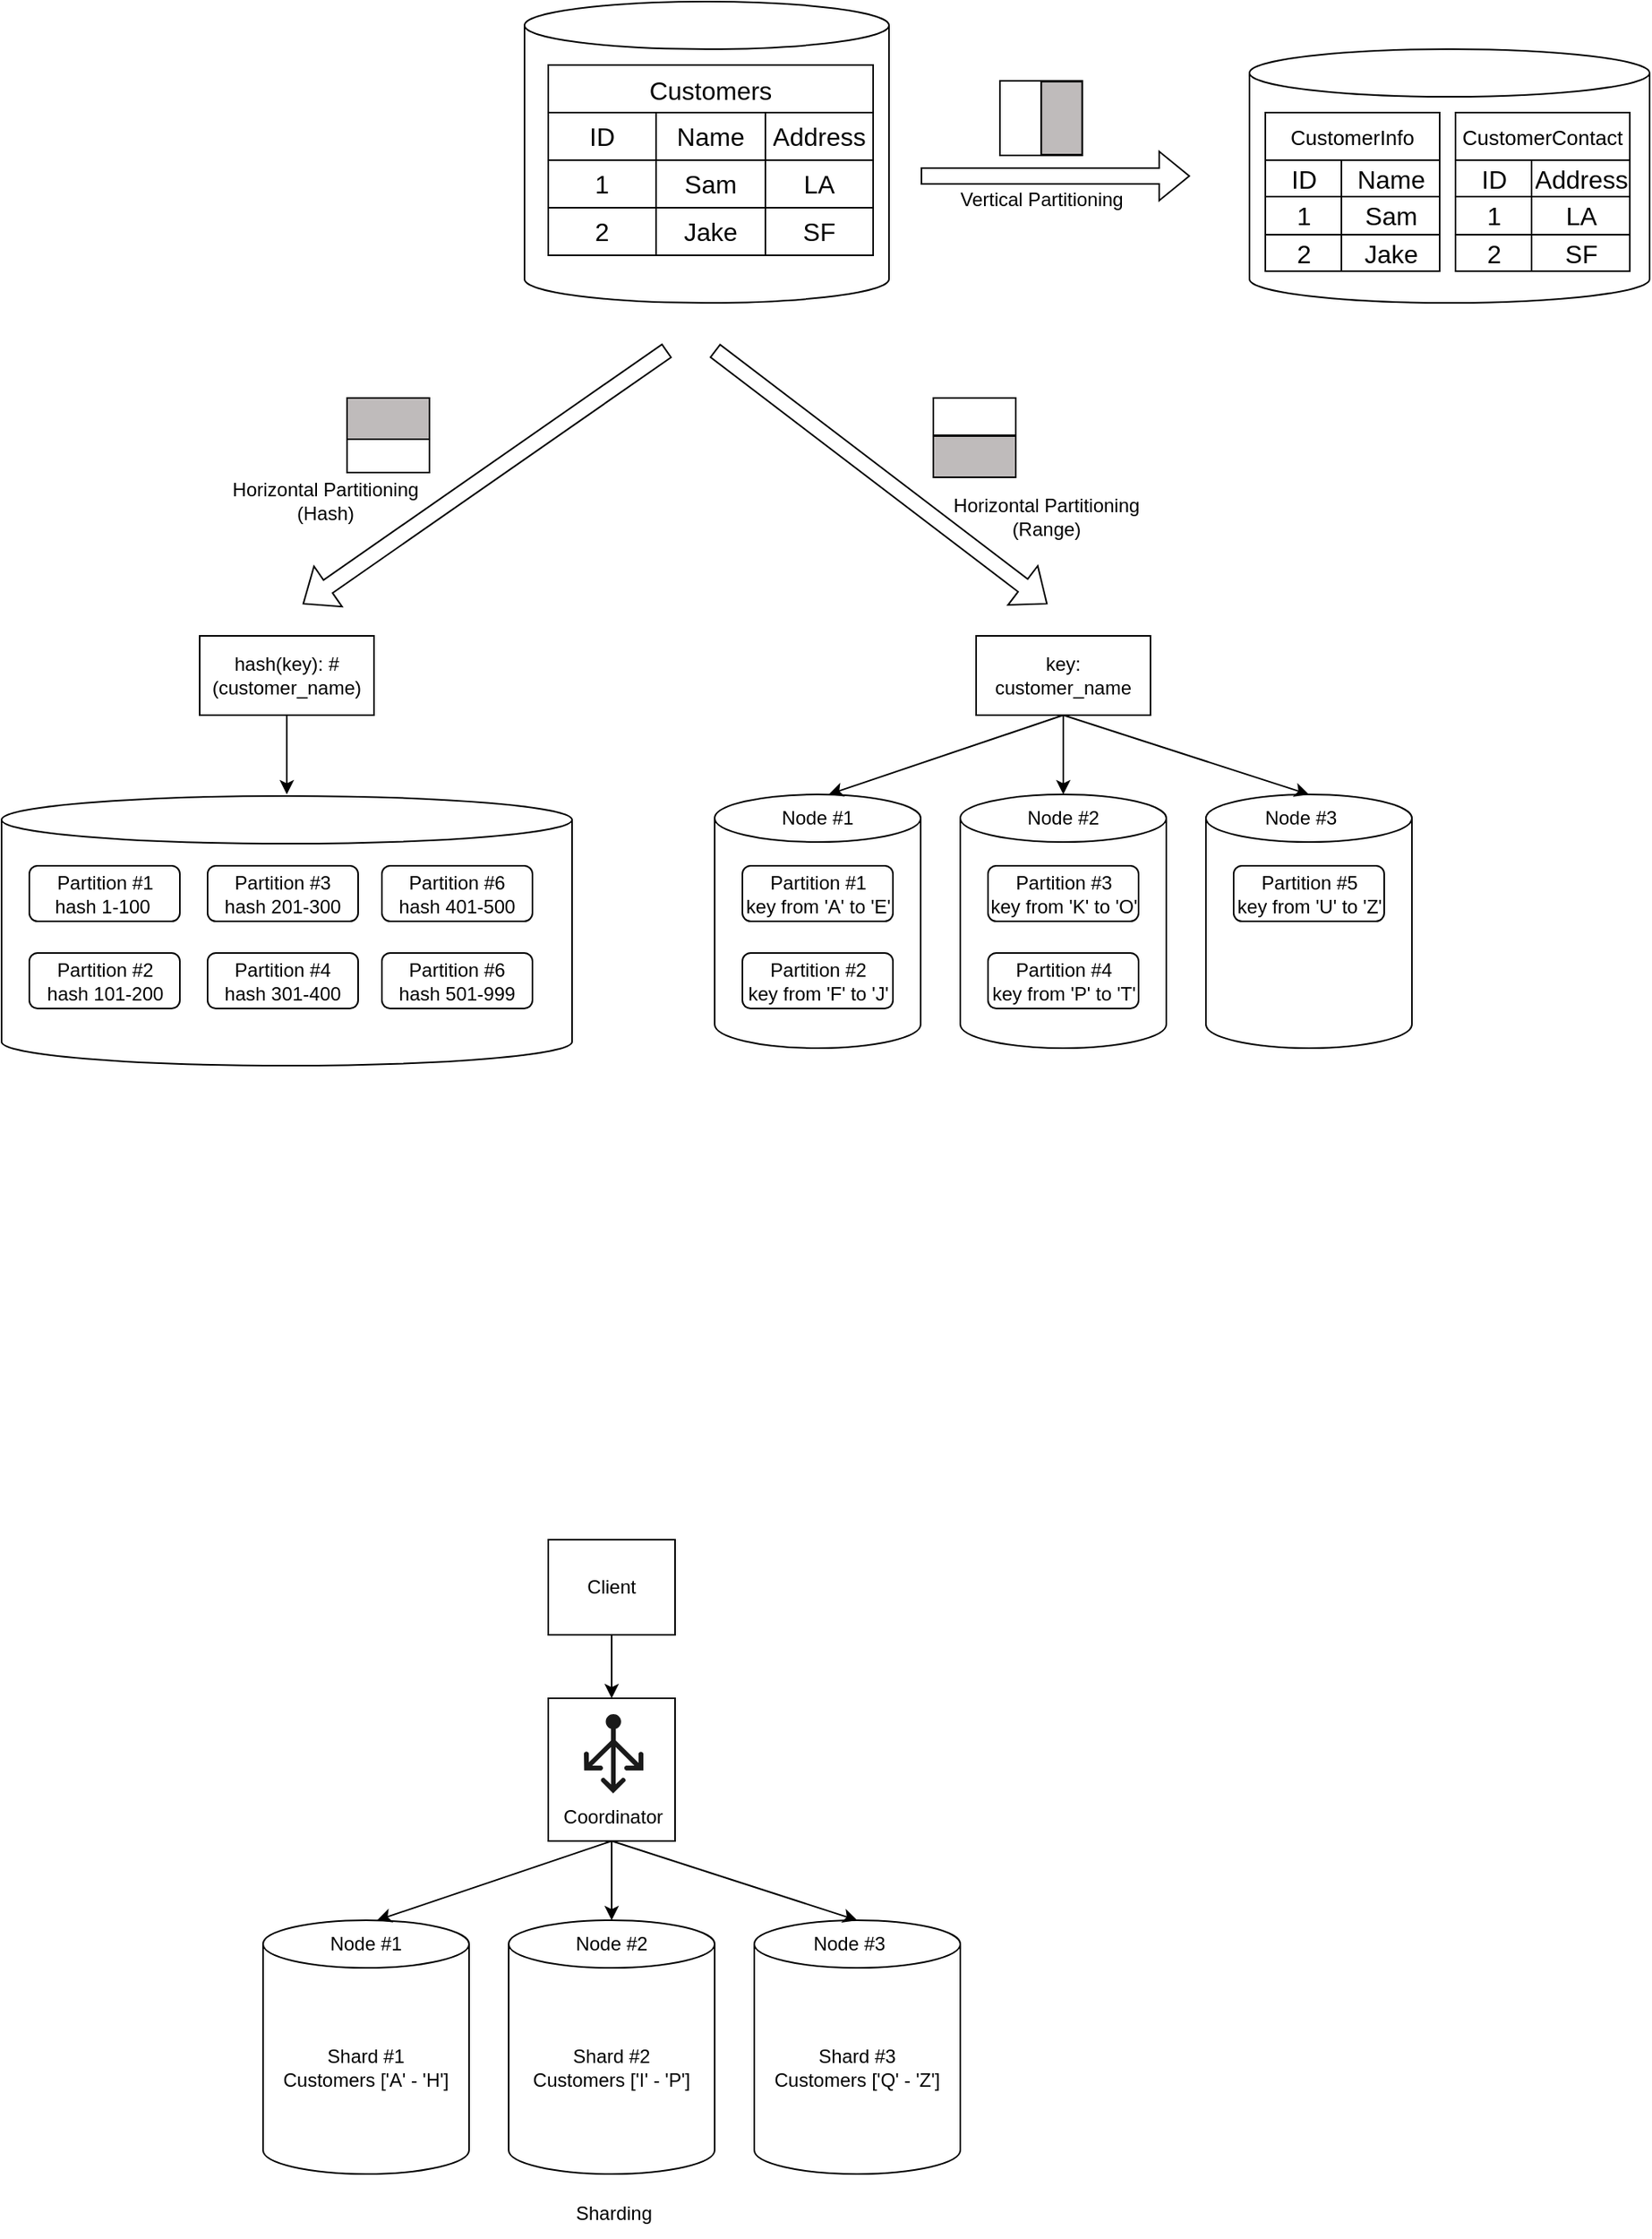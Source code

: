 <mxfile version="21.6.6" type="github">
  <diagram name="Page-1" id="3T8mIMUyTgIuzdXL4rhK">
    <mxGraphModel dx="1972" dy="584" grid="1" gridSize="10" guides="1" tooltips="1" connect="1" arrows="1" fold="1" page="1" pageScale="1" pageWidth="850" pageHeight="1100" math="0" shadow="0">
      <root>
        <mxCell id="0" />
        <mxCell id="1" parent="0" />
        <mxCell id="04vwQ_vdk3KXBg4iKfQk-81" value="" style="rounded=0;whiteSpace=wrap;html=1;" parent="1" vertex="1">
          <mxGeometry x="-75" y="1250" width="80" height="90" as="geometry" />
        </mxCell>
        <mxCell id="04vwQ_vdk3KXBg4iKfQk-1" value="" style="shape=cylinder3;whiteSpace=wrap;html=1;boundedLbl=1;backgroundOutline=1;size=15;" parent="1" vertex="1">
          <mxGeometry x="30" y="680" width="130" height="160" as="geometry" />
        </mxCell>
        <mxCell id="04vwQ_vdk3KXBg4iKfQk-4" value="Partition #1&lt;br&gt;key from &#39;A&#39; to &#39;E&#39;" style="rounded=1;whiteSpace=wrap;html=1;" parent="1" vertex="1">
          <mxGeometry x="47.5" y="725" width="95" height="35" as="geometry" />
        </mxCell>
        <mxCell id="04vwQ_vdk3KXBg4iKfQk-9" value="key: customer_name" style="rounded=0;whiteSpace=wrap;html=1;" parent="1" vertex="1">
          <mxGeometry x="195" y="580" width="110" height="50" as="geometry" />
        </mxCell>
        <mxCell id="04vwQ_vdk3KXBg4iKfQk-10" value="Partition #2&lt;br&gt;key from &#39;F&#39; to &#39;J&#39;" style="rounded=1;whiteSpace=wrap;html=1;" parent="1" vertex="1">
          <mxGeometry x="47.5" y="780" width="95" height="35" as="geometry" />
        </mxCell>
        <mxCell id="04vwQ_vdk3KXBg4iKfQk-11" value="" style="shape=cylinder3;whiteSpace=wrap;html=1;boundedLbl=1;backgroundOutline=1;size=15;" parent="1" vertex="1">
          <mxGeometry x="185" y="680" width="130" height="160" as="geometry" />
        </mxCell>
        <mxCell id="04vwQ_vdk3KXBg4iKfQk-12" value="Partition #3&lt;br&gt;key from &#39;K&#39; to &#39;O&#39;" style="rounded=1;whiteSpace=wrap;html=1;" parent="1" vertex="1">
          <mxGeometry x="202.5" y="725" width="95" height="35" as="geometry" />
        </mxCell>
        <mxCell id="04vwQ_vdk3KXBg4iKfQk-13" value="Partition #4&lt;br&gt;key from &#39;P&#39; to &#39;T&#39;" style="rounded=1;whiteSpace=wrap;html=1;" parent="1" vertex="1">
          <mxGeometry x="202.5" y="780" width="95" height="35" as="geometry" />
        </mxCell>
        <mxCell id="04vwQ_vdk3KXBg4iKfQk-14" value="" style="shape=cylinder3;whiteSpace=wrap;html=1;boundedLbl=1;backgroundOutline=1;size=15;" parent="1" vertex="1">
          <mxGeometry x="340" y="680" width="130" height="160" as="geometry" />
        </mxCell>
        <mxCell id="04vwQ_vdk3KXBg4iKfQk-15" value="Partition #5&lt;br&gt;key from &#39;U&#39; to &#39;Z&#39;" style="rounded=1;whiteSpace=wrap;html=1;" parent="1" vertex="1">
          <mxGeometry x="357.5" y="725" width="95" height="35" as="geometry" />
        </mxCell>
        <mxCell id="04vwQ_vdk3KXBg4iKfQk-17" value="" style="endArrow=classic;html=1;rounded=0;exitX=0.5;exitY=1;exitDx=0;exitDy=0;entryX=0.554;entryY=0;entryDx=0;entryDy=0;entryPerimeter=0;" parent="1" source="04vwQ_vdk3KXBg4iKfQk-9" target="04vwQ_vdk3KXBg4iKfQk-1" edge="1">
          <mxGeometry width="50" height="50" relative="1" as="geometry">
            <mxPoint x="400" y="740" as="sourcePoint" />
            <mxPoint x="450" y="690" as="targetPoint" />
          </mxGeometry>
        </mxCell>
        <mxCell id="04vwQ_vdk3KXBg4iKfQk-18" value="" style="endArrow=classic;html=1;rounded=0;exitX=0.5;exitY=1;exitDx=0;exitDy=0;" parent="1" source="04vwQ_vdk3KXBg4iKfQk-9" target="04vwQ_vdk3KXBg4iKfQk-11" edge="1">
          <mxGeometry width="50" height="50" relative="1" as="geometry">
            <mxPoint x="260" y="640" as="sourcePoint" />
            <mxPoint x="112" y="690" as="targetPoint" />
          </mxGeometry>
        </mxCell>
        <mxCell id="04vwQ_vdk3KXBg4iKfQk-19" value="" style="endArrow=classic;html=1;rounded=0;exitX=0.5;exitY=1;exitDx=0;exitDy=0;entryX=0.5;entryY=0;entryDx=0;entryDy=0;entryPerimeter=0;" parent="1" source="04vwQ_vdk3KXBg4iKfQk-9" target="04vwQ_vdk3KXBg4iKfQk-14" edge="1">
          <mxGeometry width="50" height="50" relative="1" as="geometry">
            <mxPoint x="260" y="640" as="sourcePoint" />
            <mxPoint x="260" y="690" as="targetPoint" />
          </mxGeometry>
        </mxCell>
        <mxCell id="04vwQ_vdk3KXBg4iKfQk-43" value="" style="shape=cylinder3;whiteSpace=wrap;html=1;boundedLbl=1;backgroundOutline=1;size=15;" parent="1" vertex="1">
          <mxGeometry x="-420" y="681" width="360" height="170" as="geometry" />
        </mxCell>
        <mxCell id="04vwQ_vdk3KXBg4iKfQk-44" value="Partition #1&lt;br&gt;hash 1-100&amp;nbsp;" style="rounded=1;whiteSpace=wrap;html=1;" parent="1" vertex="1">
          <mxGeometry x="-402.5" y="725" width="95" height="35" as="geometry" />
        </mxCell>
        <mxCell id="04vwQ_vdk3KXBg4iKfQk-45" value="hash(key): #(customer_name)" style="rounded=0;whiteSpace=wrap;html=1;" parent="1" vertex="1">
          <mxGeometry x="-295" y="580" width="110" height="50" as="geometry" />
        </mxCell>
        <mxCell id="04vwQ_vdk3KXBg4iKfQk-46" value="Partition #2&lt;br&gt;hash 101-200" style="rounded=1;whiteSpace=wrap;html=1;" parent="1" vertex="1">
          <mxGeometry x="-402.5" y="780" width="95" height="35" as="geometry" />
        </mxCell>
        <mxCell id="04vwQ_vdk3KXBg4iKfQk-48" value="Partition #3&lt;br&gt;hash 201-300" style="rounded=1;whiteSpace=wrap;html=1;" parent="1" vertex="1">
          <mxGeometry x="-290" y="725" width="95" height="35" as="geometry" />
        </mxCell>
        <mxCell id="04vwQ_vdk3KXBg4iKfQk-49" value="Partition #4&lt;br&gt;hash 301-400" style="rounded=1;whiteSpace=wrap;html=1;" parent="1" vertex="1">
          <mxGeometry x="-290" y="780" width="95" height="35" as="geometry" />
        </mxCell>
        <mxCell id="04vwQ_vdk3KXBg4iKfQk-51" value="Partition #6&lt;br style=&quot;border-color: var(--border-color);&quot;&gt;hash 401-500" style="rounded=1;whiteSpace=wrap;html=1;" parent="1" vertex="1">
          <mxGeometry x="-180" y="725" width="95" height="35" as="geometry" />
        </mxCell>
        <mxCell id="04vwQ_vdk3KXBg4iKfQk-53" value="" style="endArrow=classic;html=1;rounded=0;exitX=0.5;exitY=1;exitDx=0;exitDy=0;" parent="1" source="04vwQ_vdk3KXBg4iKfQk-45" edge="1">
          <mxGeometry width="50" height="50" relative="1" as="geometry">
            <mxPoint x="-230" y="640" as="sourcePoint" />
            <mxPoint x="-240" y="680.0" as="targetPoint" />
          </mxGeometry>
        </mxCell>
        <mxCell id="04vwQ_vdk3KXBg4iKfQk-55" value="Partition #6&lt;br&gt;hash 501-999" style="rounded=1;whiteSpace=wrap;html=1;" parent="1" vertex="1">
          <mxGeometry x="-180" y="780" width="95" height="35" as="geometry" />
        </mxCell>
        <mxCell id="04vwQ_vdk3KXBg4iKfQk-56" value="Node #1" style="text;html=1;strokeColor=none;fillColor=none;align=center;verticalAlign=middle;whiteSpace=wrap;rounded=0;" parent="1" vertex="1">
          <mxGeometry x="65" y="680" width="60" height="30" as="geometry" />
        </mxCell>
        <mxCell id="04vwQ_vdk3KXBg4iKfQk-57" value="Node #2" style="text;html=1;strokeColor=none;fillColor=none;align=center;verticalAlign=middle;whiteSpace=wrap;rounded=0;" parent="1" vertex="1">
          <mxGeometry x="220" y="680" width="60" height="30" as="geometry" />
        </mxCell>
        <mxCell id="04vwQ_vdk3KXBg4iKfQk-58" value="Node #3" style="text;html=1;strokeColor=none;fillColor=none;align=center;verticalAlign=middle;whiteSpace=wrap;rounded=0;" parent="1" vertex="1">
          <mxGeometry x="370" y="680" width="60" height="30" as="geometry" />
        </mxCell>
        <mxCell id="04vwQ_vdk3KXBg4iKfQk-63" value="Horizontal Partitioning (Range)" style="text;html=1;strokeColor=none;fillColor=none;align=center;verticalAlign=middle;whiteSpace=wrap;rounded=0;" parent="1" vertex="1">
          <mxGeometry x="172.5" y="490" width="132.5" height="30" as="geometry" />
        </mxCell>
        <mxCell id="04vwQ_vdk3KXBg4iKfQk-64" value="Shard #1&lt;br style=&quot;border-color: var(--border-color);&quot;&gt;Customers [&#39;A&#39; - &#39;H&#39;]" style="shape=cylinder3;whiteSpace=wrap;html=1;boundedLbl=1;backgroundOutline=1;size=15;" parent="1" vertex="1">
          <mxGeometry x="-255" y="1390" width="130" height="160" as="geometry" />
        </mxCell>
        <mxCell id="04vwQ_vdk3KXBg4iKfQk-68" value="Shard #2&lt;br style=&quot;border-color: var(--border-color);&quot;&gt;Customers [&#39;I&#39; - &#39;P&#39;]" style="shape=cylinder3;whiteSpace=wrap;html=1;boundedLbl=1;backgroundOutline=1;size=15;" parent="1" vertex="1">
          <mxGeometry x="-100" y="1390" width="130" height="160" as="geometry" />
        </mxCell>
        <mxCell id="04vwQ_vdk3KXBg4iKfQk-71" value="Shard #3&lt;br style=&quot;border-color: var(--border-color);&quot;&gt;Customers [&#39;Q&#39; - &#39;Z&#39;]" style="shape=cylinder3;whiteSpace=wrap;html=1;boundedLbl=1;backgroundOutline=1;size=15;" parent="1" vertex="1">
          <mxGeometry x="55" y="1390" width="130" height="160" as="geometry" />
        </mxCell>
        <mxCell id="04vwQ_vdk3KXBg4iKfQk-73" value="" style="endArrow=classic;html=1;rounded=0;exitX=0.5;exitY=1;exitDx=0;exitDy=0;entryX=0.554;entryY=0;entryDx=0;entryDy=0;entryPerimeter=0;" parent="1" target="04vwQ_vdk3KXBg4iKfQk-64" edge="1">
          <mxGeometry width="50" height="50" relative="1" as="geometry">
            <mxPoint x="-35" y="1340" as="sourcePoint" />
            <mxPoint x="165" y="1400" as="targetPoint" />
          </mxGeometry>
        </mxCell>
        <mxCell id="04vwQ_vdk3KXBg4iKfQk-74" value="" style="endArrow=classic;html=1;rounded=0;exitX=0.5;exitY=1;exitDx=0;exitDy=0;" parent="1" target="04vwQ_vdk3KXBg4iKfQk-68" edge="1">
          <mxGeometry width="50" height="50" relative="1" as="geometry">
            <mxPoint x="-35" y="1340" as="sourcePoint" />
            <mxPoint x="-173" y="1400" as="targetPoint" />
          </mxGeometry>
        </mxCell>
        <mxCell id="04vwQ_vdk3KXBg4iKfQk-75" value="" style="endArrow=classic;html=1;rounded=0;exitX=0.5;exitY=1;exitDx=0;exitDy=0;entryX=0.5;entryY=0;entryDx=0;entryDy=0;entryPerimeter=0;" parent="1" target="04vwQ_vdk3KXBg4iKfQk-71" edge="1">
          <mxGeometry width="50" height="50" relative="1" as="geometry">
            <mxPoint x="-35" y="1340" as="sourcePoint" />
            <mxPoint x="-25" y="1400" as="targetPoint" />
          </mxGeometry>
        </mxCell>
        <mxCell id="04vwQ_vdk3KXBg4iKfQk-76" value="Node #1" style="text;html=1;strokeColor=none;fillColor=none;align=center;verticalAlign=middle;whiteSpace=wrap;rounded=0;" parent="1" vertex="1">
          <mxGeometry x="-220" y="1390" width="60" height="30" as="geometry" />
        </mxCell>
        <mxCell id="04vwQ_vdk3KXBg4iKfQk-77" value="Node #2" style="text;html=1;strokeColor=none;fillColor=none;align=center;verticalAlign=middle;whiteSpace=wrap;rounded=0;" parent="1" vertex="1">
          <mxGeometry x="-65" y="1390" width="60" height="30" as="geometry" />
        </mxCell>
        <mxCell id="04vwQ_vdk3KXBg4iKfQk-78" value="Node #3" style="text;html=1;strokeColor=none;fillColor=none;align=center;verticalAlign=middle;whiteSpace=wrap;rounded=0;" parent="1" vertex="1">
          <mxGeometry x="85" y="1390" width="60" height="30" as="geometry" />
        </mxCell>
        <mxCell id="04vwQ_vdk3KXBg4iKfQk-79" value="Sharding" style="text;html=1;strokeColor=none;fillColor=none;align=center;verticalAlign=middle;whiteSpace=wrap;rounded=0;" parent="1" vertex="1">
          <mxGeometry x="-100" y="1560" width="132.5" height="30" as="geometry" />
        </mxCell>
        <mxCell id="04vwQ_vdk3KXBg4iKfQk-80" value="" style="verticalLabelPosition=bottom;html=1;verticalAlign=top;align=center;strokeColor=none;fillColor=#1A1A1A;shape=mxgraph.azure.load_balancer_generic;pointerEvents=1;" parent="1" vertex="1">
          <mxGeometry x="-52.5" y="1260" width="37.5" height="50" as="geometry" />
        </mxCell>
        <mxCell id="04vwQ_vdk3KXBg4iKfQk-82" value="Coordinator" style="text;html=1;strokeColor=none;fillColor=none;align=center;verticalAlign=middle;whiteSpace=wrap;rounded=0;" parent="1" vertex="1">
          <mxGeometry x="-64" y="1310" width="60" height="30" as="geometry" />
        </mxCell>
        <mxCell id="04vwQ_vdk3KXBg4iKfQk-83" value="Client" style="rounded=0;whiteSpace=wrap;html=1;" parent="1" vertex="1">
          <mxGeometry x="-75" y="1150" width="80" height="60" as="geometry" />
        </mxCell>
        <mxCell id="04vwQ_vdk3KXBg4iKfQk-84" value="" style="endArrow=classic;html=1;rounded=0;exitX=0.5;exitY=1;exitDx=0;exitDy=0;entryX=0.5;entryY=0;entryDx=0;entryDy=0;" parent="1" source="04vwQ_vdk3KXBg4iKfQk-83" target="04vwQ_vdk3KXBg4iKfQk-81" edge="1">
          <mxGeometry width="50" height="50" relative="1" as="geometry">
            <mxPoint x="-55" y="1320" as="sourcePoint" />
            <mxPoint x="-5" y="1270" as="targetPoint" />
          </mxGeometry>
        </mxCell>
        <mxCell id="yDdpzn9vIUHeJXfU6o_u-1" value="" style="shape=cylinder3;whiteSpace=wrap;html=1;boundedLbl=1;backgroundOutline=1;size=15;" parent="1" vertex="1">
          <mxGeometry x="-90" y="180" width="230" height="190" as="geometry" />
        </mxCell>
        <mxCell id="yDdpzn9vIUHeJXfU6o_u-2" value="Customers" style="shape=table;startSize=30;container=1;collapsible=0;childLayout=tableLayout;strokeColor=default;fontSize=16;" parent="1" vertex="1">
          <mxGeometry x="-75" y="220" width="205" height="120" as="geometry" />
        </mxCell>
        <mxCell id="yDdpzn9vIUHeJXfU6o_u-3" value="" style="shape=tableRow;horizontal=0;startSize=0;swimlaneHead=0;swimlaneBody=0;strokeColor=inherit;top=0;left=0;bottom=0;right=0;collapsible=0;dropTarget=0;fillColor=none;points=[[0,0.5],[1,0.5]];portConstraint=eastwest;fontSize=16;" parent="yDdpzn9vIUHeJXfU6o_u-2" vertex="1">
          <mxGeometry y="30" width="205" height="30" as="geometry" />
        </mxCell>
        <mxCell id="yDdpzn9vIUHeJXfU6o_u-4" value="ID" style="shape=partialRectangle;html=1;whiteSpace=wrap;connectable=0;strokeColor=inherit;overflow=hidden;fillColor=none;top=0;left=0;bottom=0;right=0;pointerEvents=1;fontSize=16;" parent="yDdpzn9vIUHeJXfU6o_u-3" vertex="1">
          <mxGeometry width="68" height="30" as="geometry">
            <mxRectangle width="68" height="30" as="alternateBounds" />
          </mxGeometry>
        </mxCell>
        <mxCell id="yDdpzn9vIUHeJXfU6o_u-5" value="Name" style="shape=partialRectangle;html=1;whiteSpace=wrap;connectable=0;strokeColor=inherit;overflow=hidden;fillColor=none;top=0;left=0;bottom=0;right=0;pointerEvents=1;fontSize=16;" parent="yDdpzn9vIUHeJXfU6o_u-3" vertex="1">
          <mxGeometry x="68" width="69" height="30" as="geometry">
            <mxRectangle width="69" height="30" as="alternateBounds" />
          </mxGeometry>
        </mxCell>
        <mxCell id="yDdpzn9vIUHeJXfU6o_u-6" value="Address" style="shape=partialRectangle;html=1;whiteSpace=wrap;connectable=0;strokeColor=inherit;overflow=hidden;fillColor=none;top=0;left=0;bottom=0;right=0;pointerEvents=1;fontSize=16;" parent="yDdpzn9vIUHeJXfU6o_u-3" vertex="1">
          <mxGeometry x="137" width="68" height="30" as="geometry">
            <mxRectangle width="68" height="30" as="alternateBounds" />
          </mxGeometry>
        </mxCell>
        <mxCell id="yDdpzn9vIUHeJXfU6o_u-7" value="" style="shape=tableRow;horizontal=0;startSize=0;swimlaneHead=0;swimlaneBody=0;strokeColor=inherit;top=0;left=0;bottom=0;right=0;collapsible=0;dropTarget=0;fillColor=none;points=[[0,0.5],[1,0.5]];portConstraint=eastwest;fontSize=16;" parent="yDdpzn9vIUHeJXfU6o_u-2" vertex="1">
          <mxGeometry y="60" width="205" height="30" as="geometry" />
        </mxCell>
        <mxCell id="yDdpzn9vIUHeJXfU6o_u-8" value="1" style="shape=partialRectangle;html=1;whiteSpace=wrap;connectable=0;strokeColor=inherit;overflow=hidden;fillColor=none;top=0;left=0;bottom=0;right=0;pointerEvents=1;fontSize=16;" parent="yDdpzn9vIUHeJXfU6o_u-7" vertex="1">
          <mxGeometry width="68" height="30" as="geometry">
            <mxRectangle width="68" height="30" as="alternateBounds" />
          </mxGeometry>
        </mxCell>
        <mxCell id="yDdpzn9vIUHeJXfU6o_u-9" value="Sam" style="shape=partialRectangle;html=1;whiteSpace=wrap;connectable=0;strokeColor=inherit;overflow=hidden;fillColor=none;top=0;left=0;bottom=0;right=0;pointerEvents=1;fontSize=16;" parent="yDdpzn9vIUHeJXfU6o_u-7" vertex="1">
          <mxGeometry x="68" width="69" height="30" as="geometry">
            <mxRectangle width="69" height="30" as="alternateBounds" />
          </mxGeometry>
        </mxCell>
        <mxCell id="yDdpzn9vIUHeJXfU6o_u-10" value="LA" style="shape=partialRectangle;html=1;whiteSpace=wrap;connectable=0;strokeColor=inherit;overflow=hidden;fillColor=none;top=0;left=0;bottom=0;right=0;pointerEvents=1;fontSize=16;" parent="yDdpzn9vIUHeJXfU6o_u-7" vertex="1">
          <mxGeometry x="137" width="68" height="30" as="geometry">
            <mxRectangle width="68" height="30" as="alternateBounds" />
          </mxGeometry>
        </mxCell>
        <mxCell id="yDdpzn9vIUHeJXfU6o_u-11" value="" style="shape=tableRow;horizontal=0;startSize=0;swimlaneHead=0;swimlaneBody=0;strokeColor=inherit;top=0;left=0;bottom=0;right=0;collapsible=0;dropTarget=0;fillColor=none;points=[[0,0.5],[1,0.5]];portConstraint=eastwest;fontSize=16;" parent="yDdpzn9vIUHeJXfU6o_u-2" vertex="1">
          <mxGeometry y="90" width="205" height="30" as="geometry" />
        </mxCell>
        <mxCell id="yDdpzn9vIUHeJXfU6o_u-12" value="2" style="shape=partialRectangle;html=1;whiteSpace=wrap;connectable=0;strokeColor=inherit;overflow=hidden;fillColor=none;top=0;left=0;bottom=0;right=0;pointerEvents=1;fontSize=16;" parent="yDdpzn9vIUHeJXfU6o_u-11" vertex="1">
          <mxGeometry width="68" height="30" as="geometry">
            <mxRectangle width="68" height="30" as="alternateBounds" />
          </mxGeometry>
        </mxCell>
        <mxCell id="yDdpzn9vIUHeJXfU6o_u-13" value="Jake" style="shape=partialRectangle;html=1;whiteSpace=wrap;connectable=0;strokeColor=inherit;overflow=hidden;fillColor=none;top=0;left=0;bottom=0;right=0;pointerEvents=1;fontSize=16;" parent="yDdpzn9vIUHeJXfU6o_u-11" vertex="1">
          <mxGeometry x="68" width="69" height="30" as="geometry">
            <mxRectangle width="69" height="30" as="alternateBounds" />
          </mxGeometry>
        </mxCell>
        <mxCell id="yDdpzn9vIUHeJXfU6o_u-14" value="SF" style="shape=partialRectangle;html=1;whiteSpace=wrap;connectable=0;strokeColor=inherit;overflow=hidden;fillColor=none;top=0;left=0;bottom=0;right=0;pointerEvents=1;fontSize=16;" parent="yDdpzn9vIUHeJXfU6o_u-11" vertex="1">
          <mxGeometry x="137" width="68" height="30" as="geometry">
            <mxRectangle width="68" height="30" as="alternateBounds" />
          </mxGeometry>
        </mxCell>
        <mxCell id="yDdpzn9vIUHeJXfU6o_u-15" value="" style="shape=cylinder3;whiteSpace=wrap;html=1;boundedLbl=1;backgroundOutline=1;size=15;" parent="1" vertex="1">
          <mxGeometry x="367.5" y="210" width="252.5" height="160" as="geometry" />
        </mxCell>
        <mxCell id="yDdpzn9vIUHeJXfU6o_u-32" value="CustomerInfo" style="shape=table;startSize=30;container=1;collapsible=0;childLayout=tableLayout;strokeColor=default;fontSize=13;" parent="1" vertex="1">
          <mxGeometry x="377.5" y="250" width="110" height="100" as="geometry" />
        </mxCell>
        <mxCell id="yDdpzn9vIUHeJXfU6o_u-33" value="" style="shape=tableRow;horizontal=0;startSize=0;swimlaneHead=0;swimlaneBody=0;strokeColor=inherit;top=0;left=0;bottom=0;right=0;collapsible=0;dropTarget=0;fillColor=none;points=[[0,0.5],[1,0.5]];portConstraint=eastwest;fontSize=16;" parent="yDdpzn9vIUHeJXfU6o_u-32" vertex="1">
          <mxGeometry y="30" width="110" height="23" as="geometry" />
        </mxCell>
        <mxCell id="yDdpzn9vIUHeJXfU6o_u-34" value="ID" style="shape=partialRectangle;html=1;whiteSpace=wrap;connectable=0;strokeColor=inherit;overflow=hidden;fillColor=none;top=0;left=0;bottom=0;right=0;pointerEvents=1;fontSize=16;" parent="yDdpzn9vIUHeJXfU6o_u-33" vertex="1">
          <mxGeometry width="48" height="23" as="geometry">
            <mxRectangle width="48" height="23" as="alternateBounds" />
          </mxGeometry>
        </mxCell>
        <mxCell id="yDdpzn9vIUHeJXfU6o_u-35" value="" style="shape=partialRectangle;html=1;whiteSpace=wrap;connectable=0;strokeColor=inherit;overflow=hidden;fillColor=none;top=0;left=0;bottom=0;right=0;pointerEvents=1;fontSize=16;" parent="yDdpzn9vIUHeJXfU6o_u-33" vertex="1">
          <mxGeometry x="48" height="23" as="geometry">
            <mxRectangle height="23" as="alternateBounds" />
          </mxGeometry>
        </mxCell>
        <mxCell id="yDdpzn9vIUHeJXfU6o_u-36" value="Name" style="shape=partialRectangle;html=1;whiteSpace=wrap;connectable=0;strokeColor=inherit;overflow=hidden;fillColor=none;top=0;left=0;bottom=0;right=0;pointerEvents=1;fontSize=16;" parent="yDdpzn9vIUHeJXfU6o_u-33" vertex="1">
          <mxGeometry x="48" width="62" height="23" as="geometry">
            <mxRectangle width="62" height="23" as="alternateBounds" />
          </mxGeometry>
        </mxCell>
        <mxCell id="yDdpzn9vIUHeJXfU6o_u-37" value="" style="shape=tableRow;horizontal=0;startSize=0;swimlaneHead=0;swimlaneBody=0;strokeColor=inherit;top=0;left=0;bottom=0;right=0;collapsible=0;dropTarget=0;fillColor=none;points=[[0,0.5],[1,0.5]];portConstraint=eastwest;fontSize=16;" parent="yDdpzn9vIUHeJXfU6o_u-32" vertex="1">
          <mxGeometry y="53" width="110" height="24" as="geometry" />
        </mxCell>
        <mxCell id="yDdpzn9vIUHeJXfU6o_u-38" value="1" style="shape=partialRectangle;html=1;whiteSpace=wrap;connectable=0;strokeColor=inherit;overflow=hidden;fillColor=none;top=0;left=0;bottom=0;right=0;pointerEvents=1;fontSize=16;" parent="yDdpzn9vIUHeJXfU6o_u-37" vertex="1">
          <mxGeometry width="48" height="24" as="geometry">
            <mxRectangle width="48" height="24" as="alternateBounds" />
          </mxGeometry>
        </mxCell>
        <mxCell id="yDdpzn9vIUHeJXfU6o_u-39" value="" style="shape=partialRectangle;html=1;whiteSpace=wrap;connectable=0;strokeColor=inherit;overflow=hidden;fillColor=none;top=0;left=0;bottom=0;right=0;pointerEvents=1;fontSize=16;" parent="yDdpzn9vIUHeJXfU6o_u-37" vertex="1">
          <mxGeometry x="48" height="24" as="geometry">
            <mxRectangle height="24" as="alternateBounds" />
          </mxGeometry>
        </mxCell>
        <mxCell id="yDdpzn9vIUHeJXfU6o_u-40" value="Sam" style="shape=partialRectangle;html=1;whiteSpace=wrap;connectable=0;strokeColor=inherit;overflow=hidden;fillColor=none;top=0;left=0;bottom=0;right=0;pointerEvents=1;fontSize=16;" parent="yDdpzn9vIUHeJXfU6o_u-37" vertex="1">
          <mxGeometry x="48" width="62" height="24" as="geometry">
            <mxRectangle width="62" height="24" as="alternateBounds" />
          </mxGeometry>
        </mxCell>
        <mxCell id="yDdpzn9vIUHeJXfU6o_u-41" value="" style="shape=tableRow;horizontal=0;startSize=0;swimlaneHead=0;swimlaneBody=0;strokeColor=inherit;top=0;left=0;bottom=0;right=0;collapsible=0;dropTarget=0;fillColor=none;points=[[0,0.5],[1,0.5]];portConstraint=eastwest;fontSize=16;" parent="yDdpzn9vIUHeJXfU6o_u-32" vertex="1">
          <mxGeometry y="77" width="110" height="23" as="geometry" />
        </mxCell>
        <mxCell id="yDdpzn9vIUHeJXfU6o_u-42" value="2" style="shape=partialRectangle;html=1;whiteSpace=wrap;connectable=0;strokeColor=inherit;overflow=hidden;fillColor=none;top=0;left=0;bottom=0;right=0;pointerEvents=1;fontSize=16;" parent="yDdpzn9vIUHeJXfU6o_u-41" vertex="1">
          <mxGeometry width="48" height="23" as="geometry">
            <mxRectangle width="48" height="23" as="alternateBounds" />
          </mxGeometry>
        </mxCell>
        <mxCell id="yDdpzn9vIUHeJXfU6o_u-43" value="" style="shape=partialRectangle;html=1;whiteSpace=wrap;connectable=0;strokeColor=inherit;overflow=hidden;fillColor=none;top=0;left=0;bottom=0;right=0;pointerEvents=1;fontSize=16;" parent="yDdpzn9vIUHeJXfU6o_u-41" vertex="1">
          <mxGeometry x="48" height="23" as="geometry">
            <mxRectangle height="23" as="alternateBounds" />
          </mxGeometry>
        </mxCell>
        <mxCell id="yDdpzn9vIUHeJXfU6o_u-44" value="Jake" style="shape=partialRectangle;html=1;whiteSpace=wrap;connectable=0;strokeColor=inherit;overflow=hidden;fillColor=none;top=0;left=0;bottom=0;right=0;pointerEvents=1;fontSize=16;" parent="yDdpzn9vIUHeJXfU6o_u-41" vertex="1">
          <mxGeometry x="48" width="62" height="23" as="geometry">
            <mxRectangle width="62" height="23" as="alternateBounds" />
          </mxGeometry>
        </mxCell>
        <mxCell id="yDdpzn9vIUHeJXfU6o_u-60" value="" style="shape=flexArrow;endArrow=classic;html=1;rounded=0;" parent="1" edge="1">
          <mxGeometry width="50" height="50" relative="1" as="geometry">
            <mxPoint y="400" as="sourcePoint" />
            <mxPoint x="-230" y="560" as="targetPoint" />
          </mxGeometry>
        </mxCell>
        <mxCell id="yDdpzn9vIUHeJXfU6o_u-61" value="" style="shape=flexArrow;endArrow=classic;html=1;rounded=0;" parent="1" edge="1">
          <mxGeometry width="50" height="50" relative="1" as="geometry">
            <mxPoint x="30" y="400" as="sourcePoint" />
            <mxPoint x="240" y="560" as="targetPoint" />
          </mxGeometry>
        </mxCell>
        <mxCell id="yDdpzn9vIUHeJXfU6o_u-62" value="" style="shape=flexArrow;endArrow=classic;html=1;rounded=0;" parent="1" edge="1">
          <mxGeometry width="50" height="50" relative="1" as="geometry">
            <mxPoint x="160" y="290" as="sourcePoint" />
            <mxPoint x="330" y="290" as="targetPoint" />
          </mxGeometry>
        </mxCell>
        <mxCell id="yDdpzn9vIUHeJXfU6o_u-63" value="" style="rounded=0;whiteSpace=wrap;html=1;" parent="1" vertex="1">
          <mxGeometry x="210" y="230" width="52" height="47" as="geometry" />
        </mxCell>
        <mxCell id="yDdpzn9vIUHeJXfU6o_u-64" value="" style="endArrow=none;html=1;rounded=0;entryX=0.5;entryY=0;entryDx=0;entryDy=0;exitX=0.5;exitY=1;exitDx=0;exitDy=0;" parent="1" source="yDdpzn9vIUHeJXfU6o_u-63" target="yDdpzn9vIUHeJXfU6o_u-63" edge="1">
          <mxGeometry width="50" height="50" relative="1" as="geometry">
            <mxPoint x="220" y="450" as="sourcePoint" />
            <mxPoint x="270" y="400" as="targetPoint" />
          </mxGeometry>
        </mxCell>
        <mxCell id="yDdpzn9vIUHeJXfU6o_u-65" value="" style="rounded=0;whiteSpace=wrap;html=1;" parent="1" vertex="1">
          <mxGeometry x="-202" y="430" width="52" height="47" as="geometry" />
        </mxCell>
        <mxCell id="yDdpzn9vIUHeJXfU6o_u-66" value="" style="rounded=0;whiteSpace=wrap;html=1;" parent="1" vertex="1">
          <mxGeometry x="168" y="430" width="52" height="47" as="geometry" />
        </mxCell>
        <mxCell id="yDdpzn9vIUHeJXfU6o_u-67" value="" style="endArrow=none;html=1;rounded=0;exitX=0;exitY=0.5;exitDx=0;exitDy=0;entryX=1;entryY=0.5;entryDx=0;entryDy=0;" parent="1" source="yDdpzn9vIUHeJXfU6o_u-65" target="yDdpzn9vIUHeJXfU6o_u-65" edge="1">
          <mxGeometry width="50" height="50" relative="1" as="geometry">
            <mxPoint x="-60" y="550" as="sourcePoint" />
            <mxPoint x="-10" y="500" as="targetPoint" />
          </mxGeometry>
        </mxCell>
        <mxCell id="yDdpzn9vIUHeJXfU6o_u-68" value="" style="endArrow=none;html=1;rounded=0;exitX=0;exitY=0.5;exitDx=0;exitDy=0;entryX=1;entryY=0.5;entryDx=0;entryDy=0;" parent="1" source="yDdpzn9vIUHeJXfU6o_u-66" target="yDdpzn9vIUHeJXfU6o_u-66" edge="1">
          <mxGeometry width="50" height="50" relative="1" as="geometry">
            <mxPoint x="260" y="520" as="sourcePoint" />
            <mxPoint x="310" y="470" as="targetPoint" />
          </mxGeometry>
        </mxCell>
        <mxCell id="yDdpzn9vIUHeJXfU6o_u-69" value="Vertical Partitioning" style="text;html=1;strokeColor=none;fillColor=none;align=center;verticalAlign=middle;whiteSpace=wrap;rounded=0;" parent="1" vertex="1">
          <mxGeometry x="169.75" y="290" width="132.5" height="30" as="geometry" />
        </mxCell>
        <mxCell id="yDdpzn9vIUHeJXfU6o_u-70" value="Horizontal Partitioning (Hash)" style="text;html=1;strokeColor=none;fillColor=none;align=center;verticalAlign=middle;whiteSpace=wrap;rounded=0;" parent="1" vertex="1">
          <mxGeometry x="-282.5" y="480" width="132.5" height="30" as="geometry" />
        </mxCell>
        <mxCell id="yDdpzn9vIUHeJXfU6o_u-72" value="" style="rounded=0;whiteSpace=wrap;html=1;fillColor=#bfbbbb;" parent="1" vertex="1">
          <mxGeometry x="-202" y="430" width="52" height="26" as="geometry" />
        </mxCell>
        <mxCell id="yDdpzn9vIUHeJXfU6o_u-73" value="" style="rounded=0;whiteSpace=wrap;html=1;fillColor=#bfbbbb;" parent="1" vertex="1">
          <mxGeometry x="168" y="454" width="52" height="26" as="geometry" />
        </mxCell>
        <mxCell id="yDdpzn9vIUHeJXfU6o_u-74" value="" style="rounded=0;whiteSpace=wrap;html=1;fillColor=#bfbbbb;rotation=-90;" parent="1" vertex="1">
          <mxGeometry x="225.98" y="240.63" width="46.03" height="25.75" as="geometry" />
        </mxCell>
        <mxCell id="h-BBi_s3y9Z03AzCNtCK-1" value="CustomerContact" style="shape=table;startSize=30;container=1;collapsible=0;childLayout=tableLayout;strokeColor=default;fontSize=13;" vertex="1" parent="1">
          <mxGeometry x="497.5" y="250" width="110" height="100" as="geometry" />
        </mxCell>
        <mxCell id="h-BBi_s3y9Z03AzCNtCK-2" value="" style="shape=tableRow;horizontal=0;startSize=0;swimlaneHead=0;swimlaneBody=0;strokeColor=inherit;top=0;left=0;bottom=0;right=0;collapsible=0;dropTarget=0;fillColor=none;points=[[0,0.5],[1,0.5]];portConstraint=eastwest;fontSize=16;" vertex="1" parent="h-BBi_s3y9Z03AzCNtCK-1">
          <mxGeometry y="30" width="110" height="23" as="geometry" />
        </mxCell>
        <mxCell id="h-BBi_s3y9Z03AzCNtCK-3" value="ID" style="shape=partialRectangle;html=1;whiteSpace=wrap;connectable=0;strokeColor=inherit;overflow=hidden;fillColor=none;top=0;left=0;bottom=0;right=0;pointerEvents=1;fontSize=16;" vertex="1" parent="h-BBi_s3y9Z03AzCNtCK-2">
          <mxGeometry width="48" height="23" as="geometry">
            <mxRectangle width="48" height="23" as="alternateBounds" />
          </mxGeometry>
        </mxCell>
        <mxCell id="h-BBi_s3y9Z03AzCNtCK-4" value="" style="shape=partialRectangle;html=1;whiteSpace=wrap;connectable=0;strokeColor=inherit;overflow=hidden;fillColor=none;top=0;left=0;bottom=0;right=0;pointerEvents=1;fontSize=16;" vertex="1" parent="h-BBi_s3y9Z03AzCNtCK-2">
          <mxGeometry x="48" height="23" as="geometry">
            <mxRectangle height="23" as="alternateBounds" />
          </mxGeometry>
        </mxCell>
        <mxCell id="h-BBi_s3y9Z03AzCNtCK-5" value="Address" style="shape=partialRectangle;html=1;whiteSpace=wrap;connectable=0;strokeColor=inherit;overflow=hidden;fillColor=none;top=0;left=0;bottom=0;right=0;pointerEvents=1;fontSize=16;" vertex="1" parent="h-BBi_s3y9Z03AzCNtCK-2">
          <mxGeometry x="48" width="62" height="23" as="geometry">
            <mxRectangle width="62" height="23" as="alternateBounds" />
          </mxGeometry>
        </mxCell>
        <mxCell id="h-BBi_s3y9Z03AzCNtCK-6" value="" style="shape=tableRow;horizontal=0;startSize=0;swimlaneHead=0;swimlaneBody=0;strokeColor=inherit;top=0;left=0;bottom=0;right=0;collapsible=0;dropTarget=0;fillColor=none;points=[[0,0.5],[1,0.5]];portConstraint=eastwest;fontSize=16;" vertex="1" parent="h-BBi_s3y9Z03AzCNtCK-1">
          <mxGeometry y="53" width="110" height="24" as="geometry" />
        </mxCell>
        <mxCell id="h-BBi_s3y9Z03AzCNtCK-7" value="1" style="shape=partialRectangle;html=1;whiteSpace=wrap;connectable=0;strokeColor=inherit;overflow=hidden;fillColor=none;top=0;left=0;bottom=0;right=0;pointerEvents=1;fontSize=16;" vertex="1" parent="h-BBi_s3y9Z03AzCNtCK-6">
          <mxGeometry width="48" height="24" as="geometry">
            <mxRectangle width="48" height="24" as="alternateBounds" />
          </mxGeometry>
        </mxCell>
        <mxCell id="h-BBi_s3y9Z03AzCNtCK-8" value="" style="shape=partialRectangle;html=1;whiteSpace=wrap;connectable=0;strokeColor=inherit;overflow=hidden;fillColor=none;top=0;left=0;bottom=0;right=0;pointerEvents=1;fontSize=16;" vertex="1" parent="h-BBi_s3y9Z03AzCNtCK-6">
          <mxGeometry x="48" height="24" as="geometry">
            <mxRectangle height="24" as="alternateBounds" />
          </mxGeometry>
        </mxCell>
        <mxCell id="h-BBi_s3y9Z03AzCNtCK-9" value="LA" style="shape=partialRectangle;html=1;whiteSpace=wrap;connectable=0;strokeColor=inherit;overflow=hidden;fillColor=none;top=0;left=0;bottom=0;right=0;pointerEvents=1;fontSize=16;" vertex="1" parent="h-BBi_s3y9Z03AzCNtCK-6">
          <mxGeometry x="48" width="62" height="24" as="geometry">
            <mxRectangle width="62" height="24" as="alternateBounds" />
          </mxGeometry>
        </mxCell>
        <mxCell id="h-BBi_s3y9Z03AzCNtCK-10" value="" style="shape=tableRow;horizontal=0;startSize=0;swimlaneHead=0;swimlaneBody=0;strokeColor=inherit;top=0;left=0;bottom=0;right=0;collapsible=0;dropTarget=0;fillColor=none;points=[[0,0.5],[1,0.5]];portConstraint=eastwest;fontSize=16;" vertex="1" parent="h-BBi_s3y9Z03AzCNtCK-1">
          <mxGeometry y="77" width="110" height="23" as="geometry" />
        </mxCell>
        <mxCell id="h-BBi_s3y9Z03AzCNtCK-11" value="2" style="shape=partialRectangle;html=1;whiteSpace=wrap;connectable=0;strokeColor=inherit;overflow=hidden;fillColor=none;top=0;left=0;bottom=0;right=0;pointerEvents=1;fontSize=16;" vertex="1" parent="h-BBi_s3y9Z03AzCNtCK-10">
          <mxGeometry width="48" height="23" as="geometry">
            <mxRectangle width="48" height="23" as="alternateBounds" />
          </mxGeometry>
        </mxCell>
        <mxCell id="h-BBi_s3y9Z03AzCNtCK-12" value="" style="shape=partialRectangle;html=1;whiteSpace=wrap;connectable=0;strokeColor=inherit;overflow=hidden;fillColor=none;top=0;left=0;bottom=0;right=0;pointerEvents=1;fontSize=16;" vertex="1" parent="h-BBi_s3y9Z03AzCNtCK-10">
          <mxGeometry x="48" height="23" as="geometry">
            <mxRectangle height="23" as="alternateBounds" />
          </mxGeometry>
        </mxCell>
        <mxCell id="h-BBi_s3y9Z03AzCNtCK-13" value="SF" style="shape=partialRectangle;html=1;whiteSpace=wrap;connectable=0;strokeColor=inherit;overflow=hidden;fillColor=none;top=0;left=0;bottom=0;right=0;pointerEvents=1;fontSize=16;" vertex="1" parent="h-BBi_s3y9Z03AzCNtCK-10">
          <mxGeometry x="48" width="62" height="23" as="geometry">
            <mxRectangle width="62" height="23" as="alternateBounds" />
          </mxGeometry>
        </mxCell>
      </root>
    </mxGraphModel>
  </diagram>
</mxfile>

